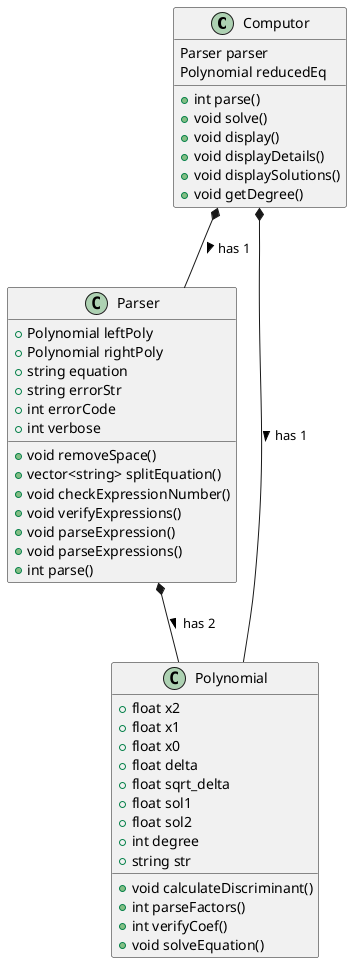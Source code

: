 @startuml computorv1
class Computor {
  Parser parser
  Polynomial reducedEq

  +int parse()
  +void solve()
  +void display()
  +void displayDetails()
  +void displaySolutions()
  +void getDegree()
}

class Parser {
   +Polynomial leftPoly
   +Polynomial rightPoly
   +string equation
   +string errorStr
   +int errorCode
   +int verbose

   +void removeSpace()
   +vector<string> splitEquation()
   +void checkExpressionNumber()
   +void verifyExpressions()
   +void parseExpression()
   +void parseExpressions()
   +int parse()
}

class Polynomial {
    +float x2
    +float x1
    +float x0
    +float delta
    +float sqrt_delta
    +float sol1
    +float sol2
    +int degree
    +string str

    +void calculateDiscriminant()
    +int parseFactors()
    +int verifyCoef()
    +void solveEquation()
}

' Relationships
Computor *-- Parser : has 1 >
Computor *-- Polynomial : has 1 >
Parser *-- Polynomial : has 2 >
@enduml